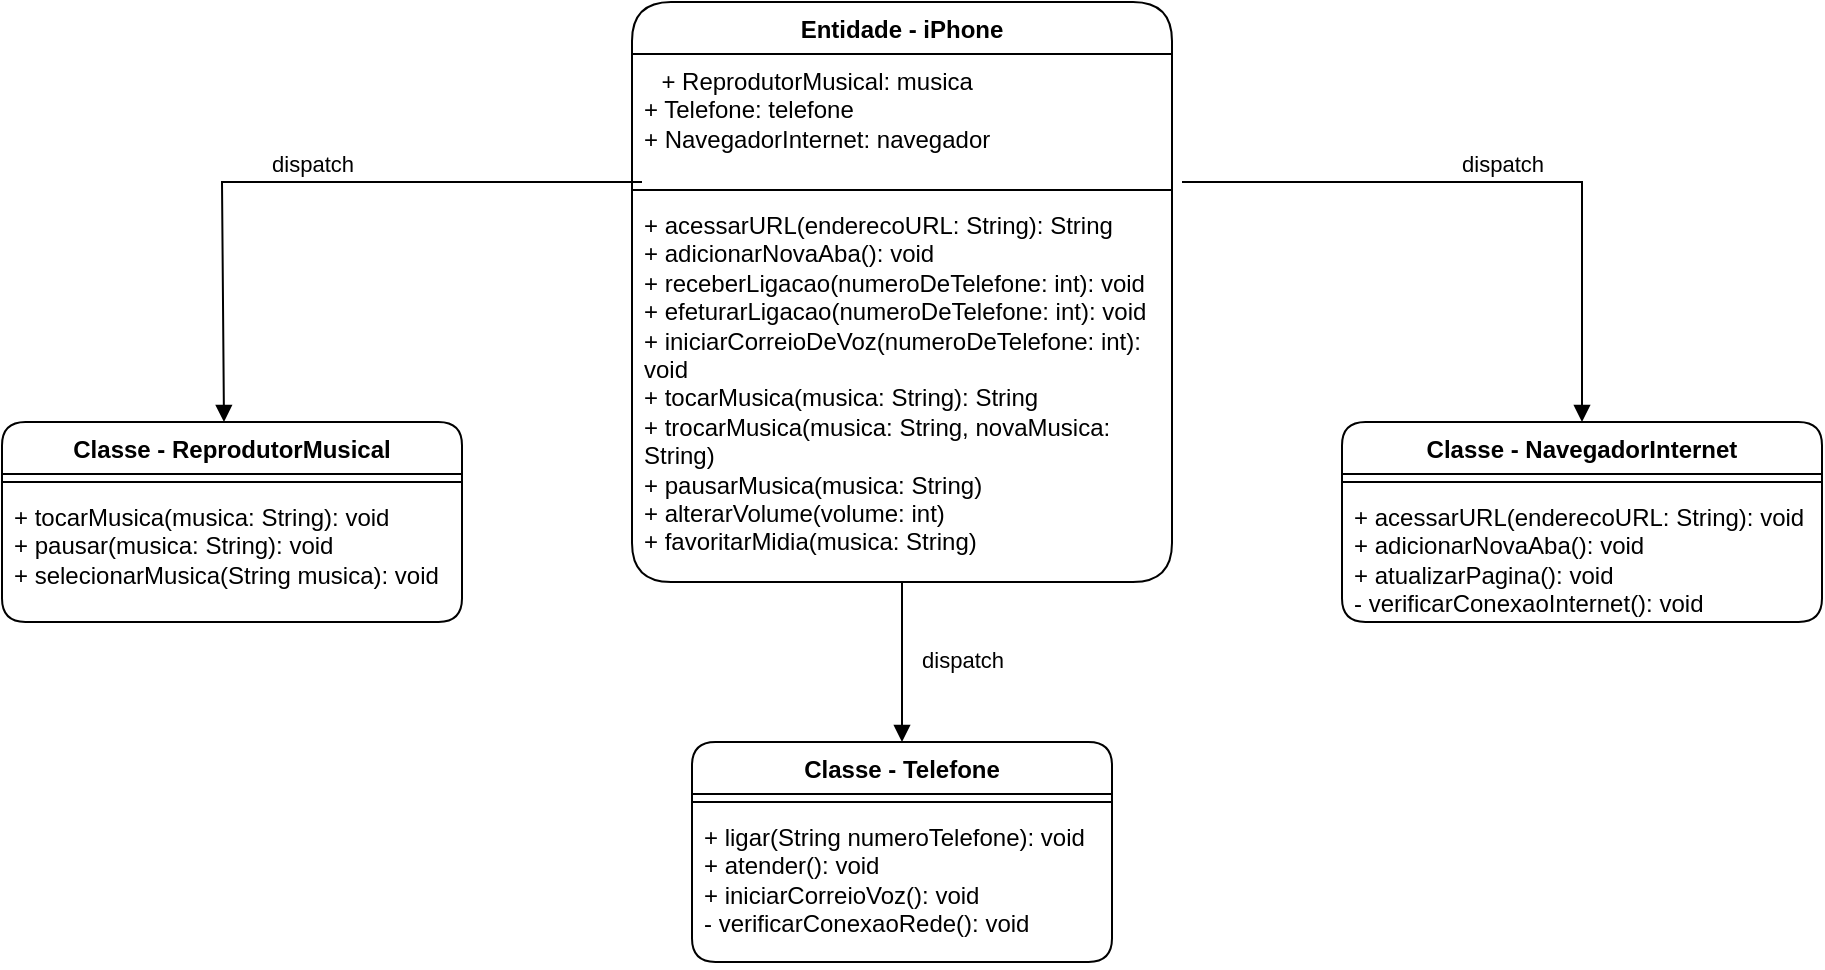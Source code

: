 <mxfile version="24.6.4" type="github">
  <diagram name="Page-1" id="E8Kcmhf85lVGr7ebwVz1">
    <mxGraphModel dx="1900" dy="522" grid="1" gridSize="10" guides="1" tooltips="1" connect="1" arrows="1" fold="1" page="1" pageScale="1" pageWidth="850" pageHeight="1100" math="0" shadow="0">
      <root>
        <mxCell id="0" />
        <mxCell id="1" parent="0" />
        <mxCell id="A5R_bwarFFOokBzkZVD5-1" value="Classe - ReprodutorMusical" style="swimlane;fontStyle=1;align=center;verticalAlign=top;childLayout=stackLayout;horizontal=1;startSize=26;horizontalStack=0;resizeParent=1;resizeParentMax=0;resizeLast=0;collapsible=1;marginBottom=0;whiteSpace=wrap;html=1;rounded=1;" vertex="1" parent="1">
          <mxGeometry x="-190" y="240" width="230" height="100" as="geometry">
            <mxRectangle x="140" y="70" width="130" height="30" as="alternateBounds" />
          </mxGeometry>
        </mxCell>
        <mxCell id="A5R_bwarFFOokBzkZVD5-3" value="" style="line;strokeWidth=1;fillColor=none;align=left;verticalAlign=middle;spacingTop=-1;spacingLeft=3;spacingRight=3;rotatable=0;labelPosition=right;points=[];portConstraint=eastwest;strokeColor=inherit;rounded=1;" vertex="1" parent="A5R_bwarFFOokBzkZVD5-1">
          <mxGeometry y="26" width="230" height="8" as="geometry" />
        </mxCell>
        <mxCell id="A5R_bwarFFOokBzkZVD5-4" value="+ tocarMusica(musica: String): void&lt;div&gt;+ pausar(musica: String): void&lt;/div&gt;&lt;div&gt;+ selecionarMusica(String musica): void&lt;br&gt;&lt;/div&gt;" style="text;strokeColor=none;fillColor=none;align=left;verticalAlign=top;spacingLeft=4;spacingRight=4;overflow=hidden;rotatable=0;points=[[0,0.5],[1,0.5]];portConstraint=eastwest;whiteSpace=wrap;html=1;rounded=1;" vertex="1" parent="A5R_bwarFFOokBzkZVD5-1">
          <mxGeometry y="34" width="230" height="66" as="geometry" />
        </mxCell>
        <mxCell id="A5R_bwarFFOokBzkZVD5-5" value="Classe&amp;nbsp;-&amp;nbsp;Telefone" style="swimlane;fontStyle=1;align=center;verticalAlign=top;childLayout=stackLayout;horizontal=1;startSize=26;horizontalStack=0;resizeParent=1;resizeParentMax=0;resizeLast=0;collapsible=1;marginBottom=0;whiteSpace=wrap;html=1;rounded=1;" vertex="1" parent="1">
          <mxGeometry x="155" y="400" width="210" height="110" as="geometry" />
        </mxCell>
        <mxCell id="A5R_bwarFFOokBzkZVD5-7" value="" style="line;strokeWidth=1;fillColor=none;align=left;verticalAlign=middle;spacingTop=-1;spacingLeft=3;spacingRight=3;rotatable=0;labelPosition=right;points=[];portConstraint=eastwest;strokeColor=inherit;rounded=1;" vertex="1" parent="A5R_bwarFFOokBzkZVD5-5">
          <mxGeometry y="26" width="210" height="8" as="geometry" />
        </mxCell>
        <mxCell id="A5R_bwarFFOokBzkZVD5-8" value="+ ligar(String numeroTelefone): void&lt;div&gt;+ atender(): void&lt;/div&gt;&lt;div&gt;+ iniciarCorreioVoz(): void&lt;br&gt;&lt;div&gt;- verificarConexaoRede(): void&lt;/div&gt;&lt;/div&gt;" style="text;strokeColor=none;fillColor=none;align=left;verticalAlign=top;spacingLeft=4;spacingRight=4;overflow=hidden;rotatable=0;points=[[0,0.5],[1,0.5]];portConstraint=eastwest;whiteSpace=wrap;html=1;rounded=1;" vertex="1" parent="A5R_bwarFFOokBzkZVD5-5">
          <mxGeometry y="34" width="210" height="76" as="geometry" />
        </mxCell>
        <mxCell id="A5R_bwarFFOokBzkZVD5-9" value="Classe&amp;nbsp;- NavegadorInternet" style="swimlane;fontStyle=1;align=center;verticalAlign=top;childLayout=stackLayout;horizontal=1;startSize=26;horizontalStack=0;resizeParent=1;resizeParentMax=0;resizeLast=0;collapsible=1;marginBottom=0;whiteSpace=wrap;html=1;rounded=1;" vertex="1" parent="1">
          <mxGeometry x="480" y="240" width="240" height="100" as="geometry" />
        </mxCell>
        <mxCell id="A5R_bwarFFOokBzkZVD5-11" value="" style="line;strokeWidth=1;fillColor=none;align=left;verticalAlign=middle;spacingTop=-1;spacingLeft=3;spacingRight=3;rotatable=0;labelPosition=right;points=[];portConstraint=eastwest;strokeColor=inherit;rounded=1;" vertex="1" parent="A5R_bwarFFOokBzkZVD5-9">
          <mxGeometry y="26" width="240" height="8" as="geometry" />
        </mxCell>
        <mxCell id="A5R_bwarFFOokBzkZVD5-12" value="+ acessarURL(enderecoURL: String): void&lt;div&gt;+ adicionarNovaAba(): void&lt;/div&gt;&lt;div&gt;+&amp;nbsp;atualizarPagina(): void&lt;/div&gt;&lt;div&gt;- verificarConexaoInternet(): void&lt;br&gt;&lt;/div&gt;" style="text;strokeColor=none;fillColor=none;align=left;verticalAlign=top;spacingLeft=4;spacingRight=4;overflow=hidden;rotatable=0;points=[[0,0.5],[1,0.5]];portConstraint=eastwest;whiteSpace=wrap;html=1;rounded=1;" vertex="1" parent="A5R_bwarFFOokBzkZVD5-9">
          <mxGeometry y="34" width="240" height="66" as="geometry" />
        </mxCell>
        <mxCell id="A5R_bwarFFOokBzkZVD5-25" value="Entidade - iPhone" style="swimlane;fontStyle=1;align=center;verticalAlign=top;childLayout=stackLayout;horizontal=1;startSize=26;horizontalStack=0;resizeParent=1;resizeParentMax=0;resizeLast=0;collapsible=1;marginBottom=0;whiteSpace=wrap;html=1;rounded=1;arcSize=25;" vertex="1" parent="1">
          <mxGeometry x="125" y="30" width="270" height="290" as="geometry" />
        </mxCell>
        <mxCell id="A5R_bwarFFOokBzkZVD5-26" value="&lt;div style=&quot;text-align: center;&quot;&gt;&lt;span style=&quot;background-color: initial;&quot;&gt;+&amp;nbsp;&lt;/span&gt;&lt;span style=&quot;background-color: initial; text-align: center;&quot;&gt;ReprodutorMusical:&amp;nbsp;&lt;/span&gt;&lt;span style=&quot;background-color: initial;&quot;&gt;musica&lt;/span&gt;&lt;/div&gt;&lt;div&gt;+ Telefone: telefone&lt;div&gt;+ NavegadorInternet: navegador&lt;/div&gt;&lt;/div&gt;" style="text;strokeColor=none;fillColor=none;align=left;verticalAlign=top;spacingLeft=4;spacingRight=4;overflow=hidden;rotatable=0;points=[[0,0.5],[1,0.5]];portConstraint=eastwest;whiteSpace=wrap;html=1;rounded=1;" vertex="1" parent="A5R_bwarFFOokBzkZVD5-25">
          <mxGeometry y="26" width="270" height="64" as="geometry" />
        </mxCell>
        <mxCell id="A5R_bwarFFOokBzkZVD5-28" value="" style="line;strokeWidth=1;fillColor=none;align=left;verticalAlign=middle;spacingTop=-1;spacingLeft=3;spacingRight=3;rotatable=0;labelPosition=right;points=[];portConstraint=eastwest;strokeColor=inherit;rounded=1;" vertex="1" parent="A5R_bwarFFOokBzkZVD5-25">
          <mxGeometry y="90" width="270" height="8" as="geometry" />
        </mxCell>
        <mxCell id="A5R_bwarFFOokBzkZVD5-29" value="+ acessarURL(enderecoURL: String): String&lt;div&gt;&lt;span style=&quot;background-color: initial;&quot;&gt;+ adicionarNovaAba(): void&lt;/span&gt;&lt;br&gt;&lt;/div&gt;&lt;div&gt;+ receberLigacao(numeroDeTelefone: int): void&lt;div&gt;+ efeturarLigacao&lt;span style=&quot;background-color: initial;&quot;&gt;(&lt;/span&gt;&lt;span style=&quot;background-color: initial;&quot;&gt;numeroDeTelefone: int&lt;/span&gt;&lt;span style=&quot;background-color: initial;&quot;&gt;): void&lt;/span&gt;&lt;/div&gt;&lt;div&gt;&lt;span style=&quot;background-color: initial;&quot;&gt;+ iniciarCorreioDeVoz(&lt;/span&gt;&lt;span style=&quot;background-color: initial;&quot;&gt;numeroDeTelefone: int): void&lt;/span&gt;&lt;/div&gt;&lt;/div&gt;&lt;div&gt;+ tocarMusica(musica: String): String&lt;div&gt;+ trocarMusica(musica: String, novaMusica: String)&lt;/div&gt;&lt;div&gt;+ pausarMusica(musica: String)&lt;/div&gt;&lt;div&gt;+ alterarVolume(volume: int)&lt;/div&gt;&lt;div&gt;+ favoritarMidia(musica: String)&lt;/div&gt;&lt;/div&gt;" style="text;strokeColor=none;fillColor=none;align=left;verticalAlign=top;spacingLeft=4;spacingRight=4;overflow=hidden;rotatable=0;points=[[0,0.5],[1,0.5]];portConstraint=eastwest;whiteSpace=wrap;html=1;rounded=1;" vertex="1" parent="A5R_bwarFFOokBzkZVD5-25">
          <mxGeometry y="98" width="270" height="192" as="geometry" />
        </mxCell>
        <mxCell id="A5R_bwarFFOokBzkZVD5-35" value="dispatch" style="html=1;verticalAlign=bottom;endArrow=block;curved=0;rounded=0;entryX=0.5;entryY=0;entryDx=0;entryDy=0;" edge="1" parent="1" target="A5R_bwarFFOokBzkZVD5-9">
          <mxGeometry width="80" relative="1" as="geometry">
            <mxPoint x="400" y="120" as="sourcePoint" />
            <mxPoint x="610" y="110" as="targetPoint" />
            <Array as="points">
              <mxPoint x="600" y="120" />
            </Array>
          </mxGeometry>
        </mxCell>
        <mxCell id="A5R_bwarFFOokBzkZVD5-36" value="dispatch" style="html=1;verticalAlign=bottom;endArrow=block;curved=0;rounded=0;" edge="1" parent="1">
          <mxGeometry width="80" relative="1" as="geometry">
            <mxPoint x="130" y="120" as="sourcePoint" />
            <mxPoint x="-79" y="240" as="targetPoint" />
            <Array as="points">
              <mxPoint x="-80" y="120" />
            </Array>
          </mxGeometry>
        </mxCell>
        <mxCell id="A5R_bwarFFOokBzkZVD5-37" value="dispatch" style="html=1;verticalAlign=bottom;endArrow=block;curved=0;rounded=0;entryX=0.5;entryY=0;entryDx=0;entryDy=0;" edge="1" parent="1" source="A5R_bwarFFOokBzkZVD5-29" target="A5R_bwarFFOokBzkZVD5-5">
          <mxGeometry x="0.2" y="30" width="80" relative="1" as="geometry">
            <mxPoint x="260" y="200" as="sourcePoint" />
            <mxPoint x="170" y="210" as="targetPoint" />
            <mxPoint as="offset" />
          </mxGeometry>
        </mxCell>
      </root>
    </mxGraphModel>
  </diagram>
</mxfile>
